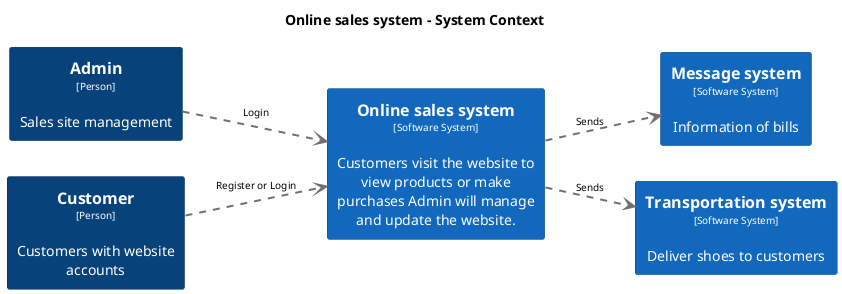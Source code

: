 @startuml(id=Customer)
title Online sales system - System Context

skinparam {
  shadowing false
  arrowFontSize 10
  defaultTextAlignment center
  wrapWidth 200
  maxMessageSize 100
}
hide stereotype
left to right direction
skinparam rectangle<<44>> {
  BackgroundColor #1168bd
  FontColor #ffffff
  BorderColor #0b4884
}
skinparam rectangle<<1>> {
  BackgroundColor #08427b
  FontColor #ffffff
  BorderColor #052e56
}
skinparam rectangle<<2>> {
  BackgroundColor #08427b
  FontColor #ffffff
  BorderColor #052e56
}
skinparam rectangle<<3>> {
  BackgroundColor #1168bd
  FontColor #ffffff
  BorderColor #0b4884
}
skinparam rectangle<<48>> {
  BackgroundColor #1168bd
  FontColor #ffffff
  BorderColor #0b4884
}
rectangle "==Admin\n<size:10>[Person]</size>\n\nSales site management" <<2>> as 2
rectangle "==Customer\n<size:10>[Person]</size>\n\nCustomers with website accounts" <<1>> as 1
rectangle "==Message system\n<size:10>[Software System]</size>\n\nInformation of bills" <<48>> as 48
rectangle "==Online sales system\n<size:10>[Software System]</size>\n\nCustomers visit the website to view products or make purchases Admin will manage and update the website." <<3>> as 3
rectangle "==Transportation system\n<size:10>[Software System]</size>\n\nDeliver shoes to customers" <<44>> as 44
2 .[#707070,thickness=2].> 3 : "Login"
1 .[#707070,thickness=2].> 3 : "Register or Login"
3 .[#707070,thickness=2].> 48 : "Sends"
3 .[#707070,thickness=2].> 44 : "Sends"
@enduml